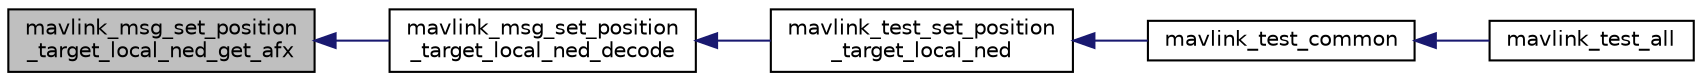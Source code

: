 digraph "mavlink_msg_set_position_target_local_ned_get_afx"
{
 // INTERACTIVE_SVG=YES
  edge [fontname="Helvetica",fontsize="10",labelfontname="Helvetica",labelfontsize="10"];
  node [fontname="Helvetica",fontsize="10",shape=record];
  rankdir="LR";
  Node1 [label="mavlink_msg_set_position\l_target_local_ned_get_afx",height=0.2,width=0.4,color="black", fillcolor="grey75", style="filled" fontcolor="black"];
  Node1 -> Node2 [dir="back",color="midnightblue",fontsize="10",style="solid",fontname="Helvetica"];
  Node2 [label="mavlink_msg_set_position\l_target_local_ned_decode",height=0.2,width=0.4,color="black", fillcolor="white", style="filled",URL="$mavlink__msg__set__position__target__local__ned_8h.html#a878e01479588d9a444149f10fb343857",tooltip="Decode a set_position_target_local_ned message into a struct. "];
  Node2 -> Node3 [dir="back",color="midnightblue",fontsize="10",style="solid",fontname="Helvetica"];
  Node3 [label="mavlink_test_set_position\l_target_local_ned",height=0.2,width=0.4,color="black", fillcolor="white", style="filled",URL="$v1_80_2common_2testsuite_8h.html#a48e9c2b7f41d99335e4051558721e5ce"];
  Node3 -> Node4 [dir="back",color="midnightblue",fontsize="10",style="solid",fontname="Helvetica"];
  Node4 [label="mavlink_test_common",height=0.2,width=0.4,color="black", fillcolor="white", style="filled",URL="$v1_80_2common_2testsuite_8h.html#af349432601ac003d2c80a69c100c70a4"];
  Node4 -> Node5 [dir="back",color="midnightblue",fontsize="10",style="solid",fontname="Helvetica"];
  Node5 [label="mavlink_test_all",height=0.2,width=0.4,color="black", fillcolor="white", style="filled",URL="$v1_80_2common_2testsuite_8h.html#a4cc77b6c343679298da5d3c2b4e48759"];
}
